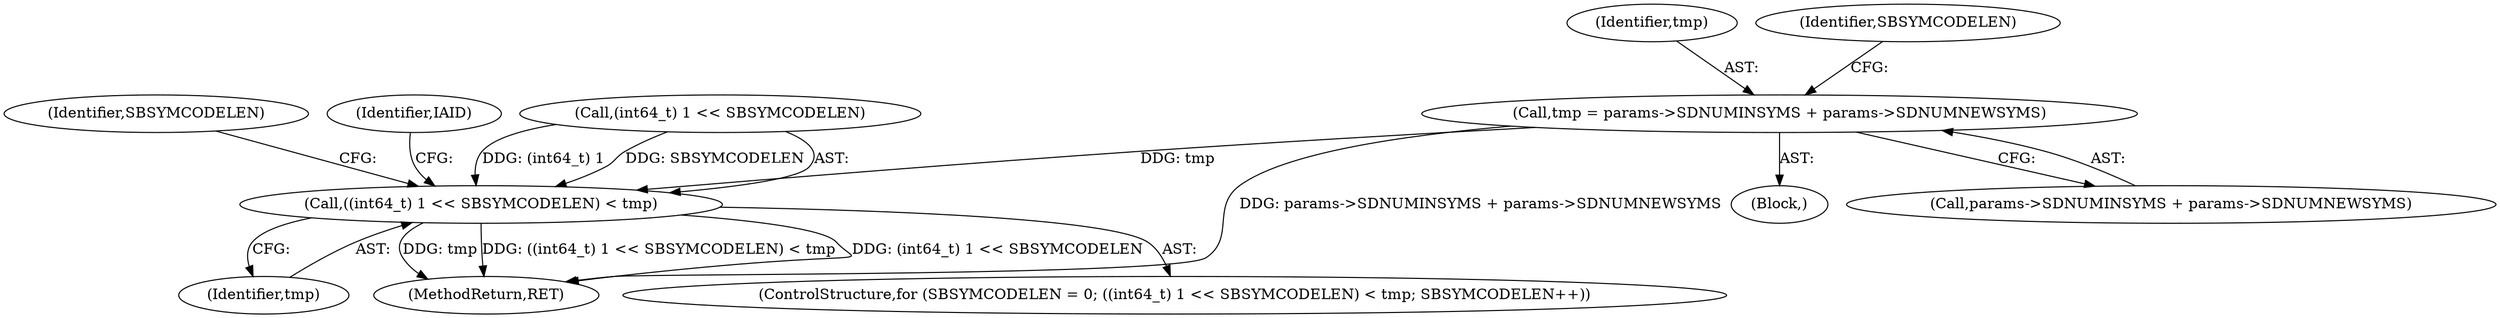 digraph "0_ghostscript_e698d5c11d27212aa1098bc5b1673a3378563092_12@integer" {
"1000340" [label="(Call,tmp = params->SDNUMINSYMS + params->SDNUMNEWSYMS)"];
"1000353" [label="(Call,((int64_t) 1 << SBSYMCODELEN) < tmp)"];
"1000340" [label="(Call,tmp = params->SDNUMINSYMS + params->SDNUMNEWSYMS)"];
"1000341" [label="(Identifier,tmp)"];
"1000363" [label="(Identifier,IAID)"];
"1000353" [label="(Call,((int64_t) 1 << SBSYMCODELEN) < tmp)"];
"1002287" [label="(MethodReturn,RET)"];
"1000354" [label="(Call,(int64_t) 1 << SBSYMCODELEN)"];
"1000338" [label="(Block,)"];
"1000359" [label="(Identifier,tmp)"];
"1000361" [label="(Identifier,SBSYMCODELEN)"];
"1000342" [label="(Call,params->SDNUMINSYMS + params->SDNUMNEWSYMS)"];
"1000349" [label="(ControlStructure,for (SBSYMCODELEN = 0; ((int64_t) 1 << SBSYMCODELEN) < tmp; SBSYMCODELEN++))"];
"1000351" [label="(Identifier,SBSYMCODELEN)"];
"1000340" -> "1000338"  [label="AST: "];
"1000340" -> "1000342"  [label="CFG: "];
"1000341" -> "1000340"  [label="AST: "];
"1000342" -> "1000340"  [label="AST: "];
"1000351" -> "1000340"  [label="CFG: "];
"1000340" -> "1002287"  [label="DDG: params->SDNUMINSYMS + params->SDNUMNEWSYMS"];
"1000340" -> "1000353"  [label="DDG: tmp"];
"1000353" -> "1000349"  [label="AST: "];
"1000353" -> "1000359"  [label="CFG: "];
"1000354" -> "1000353"  [label="AST: "];
"1000359" -> "1000353"  [label="AST: "];
"1000361" -> "1000353"  [label="CFG: "];
"1000363" -> "1000353"  [label="CFG: "];
"1000353" -> "1002287"  [label="DDG: ((int64_t) 1 << SBSYMCODELEN) < tmp"];
"1000353" -> "1002287"  [label="DDG: (int64_t) 1 << SBSYMCODELEN"];
"1000353" -> "1002287"  [label="DDG: tmp"];
"1000354" -> "1000353"  [label="DDG: (int64_t) 1"];
"1000354" -> "1000353"  [label="DDG: SBSYMCODELEN"];
}
